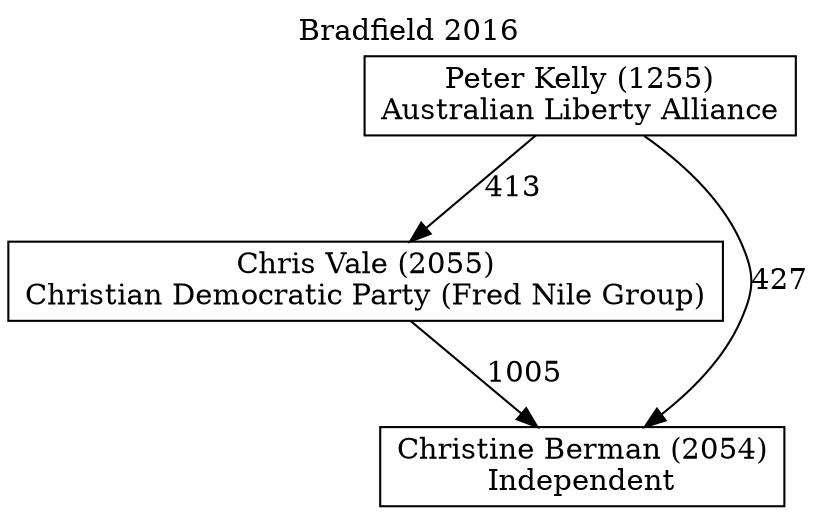 // House preference flow
digraph "Christine Berman (2054)_Bradfield_2016" {
	graph [label="Bradfield 2016" labelloc=t mclimit=10]
	node [shape=box]
	"Chris Vale (2055)" [label="Chris Vale (2055)
Christian Democratic Party (Fred Nile Group)"]
	"Christine Berman (2054)" [label="Christine Berman (2054)
Independent"]
	"Peter Kelly (1255)" [label="Peter Kelly (1255)
Australian Liberty Alliance"]
	"Chris Vale (2055)" -> "Christine Berman (2054)" [label=1005]
	"Peter Kelly (1255)" -> "Christine Berman (2054)" [label=427]
	"Peter Kelly (1255)" -> "Chris Vale (2055)" [label=413]
}
